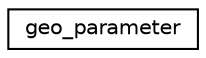 digraph "Graphical Class Hierarchy"
{
  edge [fontname="Helvetica",fontsize="10",labelfontname="Helvetica",labelfontsize="10"];
  node [fontname="Helvetica",fontsize="10",shape=record];
  rankdir="LR";
  Node0 [label="geo_parameter",height=0.2,width=0.4,color="black", fillcolor="white", style="filled",URL="$d9/d51/classgeo__parameter.html"];
}
